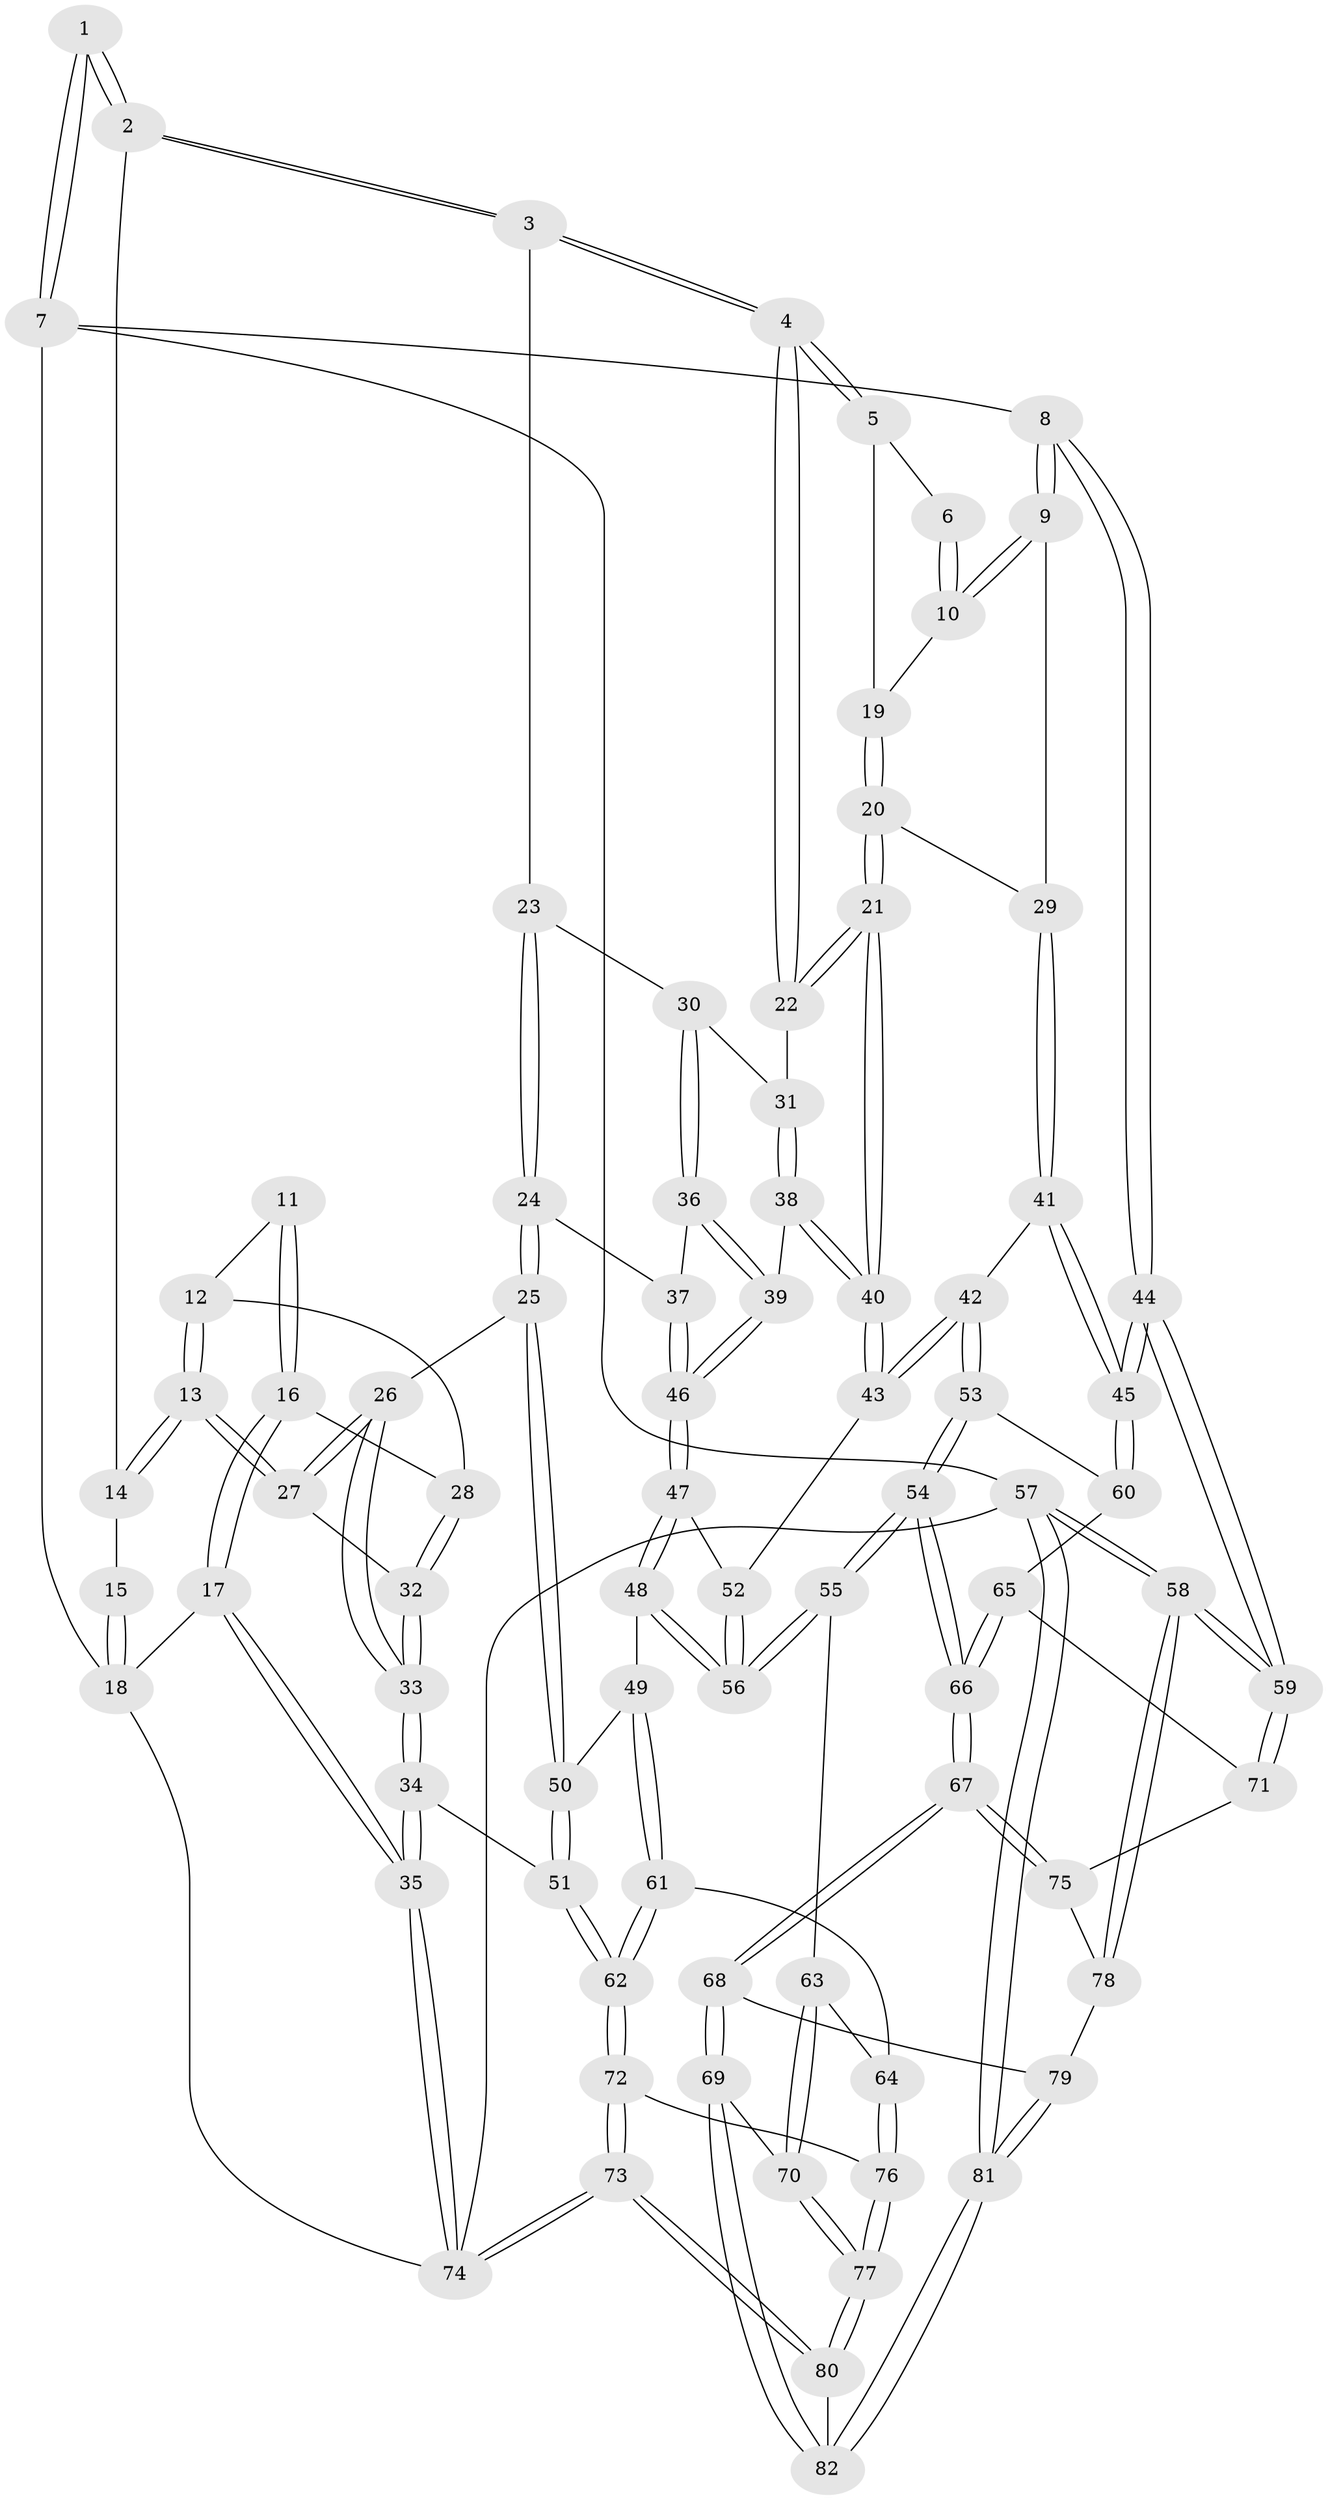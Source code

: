 // coarse degree distribution, {6: 0.19298245614035087, 5: 0.38596491228070173, 4: 0.2631578947368421, 2: 0.017543859649122806, 3: 0.14035087719298245}
// Generated by graph-tools (version 1.1) at 2025/21/03/04/25 18:21:15]
// undirected, 82 vertices, 202 edges
graph export_dot {
graph [start="1"]
  node [color=gray90,style=filled];
  1 [pos="+0.8399468616525968+0"];
  2 [pos="+0.39587788083412245+0"];
  3 [pos="+0.4219669626168088+0"];
  4 [pos="+0.6672359336634286+0.0856525807114482"];
  5 [pos="+0.7507793254443162+0.04136773714744397"];
  6 [pos="+0.8328814985523681+0"];
  7 [pos="+1+0"];
  8 [pos="+1+0.07792585875856915"];
  9 [pos="+0.9191162027469425+0.10932092437612567"];
  10 [pos="+0.8982056048270639+0.07240012441370322"];
  11 [pos="+0.07940068897438701+0.03794400225824243"];
  12 [pos="+0.1313737796913974+0.07823510160529491"];
  13 [pos="+0.22227718466531315+0.0628925524848205"];
  14 [pos="+0.3709055526256213+0"];
  15 [pos="+0+0"];
  16 [pos="+0+0.10252878495928303"];
  17 [pos="+0+0.10759771349511436"];
  18 [pos="+0+0"];
  19 [pos="+0.7753249572753089+0.07375385028023125"];
  20 [pos="+0.8034576197871369+0.17847859022464768"];
  21 [pos="+0.7063340353069897+0.22526689344096165"];
  22 [pos="+0.659419848975923+0.13316751928957762"];
  23 [pos="+0.4350365678050146+0"];
  24 [pos="+0.3374300577827282+0.22362421459365467"];
  25 [pos="+0.3138206069548339+0.22891629105316597"];
  26 [pos="+0.2672054430206433+0.1984043306846469"];
  27 [pos="+0.22542427496867526+0.12581989744766658"];
  28 [pos="+0.07470845056856086+0.12008727191111697"];
  29 [pos="+0.8675448176189182+0.1858810179274572"];
  30 [pos="+0.490447213212549+0.1057827757664444"];
  31 [pos="+0.556219965354509+0.14726015736061274"];
  32 [pos="+0.1102258657958468+0.20244237909284438"];
  33 [pos="+0.05301897578097748+0.35726480934344307"];
  34 [pos="+0+0.4421779560622173"];
  35 [pos="+0+0.43368226698732554"];
  36 [pos="+0.47281124507404565+0.15147787748352623"];
  37 [pos="+0.3687680713991248+0.2304876087667643"];
  38 [pos="+0.5654863343265821+0.22478124767186916"];
  39 [pos="+0.505715929626098+0.2782022308286726"];
  40 [pos="+0.6976014739798954+0.24918400533569718"];
  41 [pos="+0.8917526150775853+0.2340777518343549"];
  42 [pos="+0.7555970492616814+0.37710287687984223"];
  43 [pos="+0.6993290105687854+0.32854623981080017"];
  44 [pos="+1+0.4243775253808635"];
  45 [pos="+1+0.4245567523925635"];
  46 [pos="+0.48511292413273976+0.3297926365396828"];
  47 [pos="+0.48896421867228057+0.34846546436573844"];
  48 [pos="+0.4746104758368361+0.3843369955596906"];
  49 [pos="+0.41957248665486985+0.4204681348479083"];
  50 [pos="+0.2934224980198913+0.31428678904254953"];
  51 [pos="+0.07526865045559357+0.48050381848747437"];
  52 [pos="+0.6969965105486192+0.32943082575528987"];
  53 [pos="+0.785238770279437+0.4254624902987361"];
  54 [pos="+0.6655726326073702+0.5903155245025258"];
  55 [pos="+0.6113401556692099+0.5714968330365915"];
  56 [pos="+0.5796860586284438+0.491101870925594"];
  57 [pos="+1+1"];
  58 [pos="+1+0.8473345280191096"];
  59 [pos="+1+0.6170501250790735"];
  60 [pos="+0.9767820585863807+0.47218961608763504"];
  61 [pos="+0.3316209153376156+0.5578039970040617"];
  62 [pos="+0.15903932463086368+0.5557199048714876"];
  63 [pos="+0.5210424659222992+0.6060621834346798"];
  64 [pos="+0.3641507977637711+0.5865615242892522"];
  65 [pos="+0.8860887138368027+0.6113496570283425"];
  66 [pos="+0.7120565448909536+0.6709202935572227"];
  67 [pos="+0.7107277404296941+0.7199182962375951"];
  68 [pos="+0.6934457976207218+0.8151330929492333"];
  69 [pos="+0.680962255503839+0.8235448833576708"];
  70 [pos="+0.5170040558492374+0.9243080361571554"];
  71 [pos="+0.9101993973953788+0.6791828274922539"];
  72 [pos="+0.15592331200358917+0.7207081200520069"];
  73 [pos="+0.0713127736721289+1"];
  74 [pos="+0+1"];
  75 [pos="+0.92166346109758+0.7276252431001794"];
  76 [pos="+0.3990920234282473+0.7679061130206044"];
  77 [pos="+0.48068151695004624+0.9583903437630443"];
  78 [pos="+0.9445120863217515+0.7647783957532388"];
  79 [pos="+0.8134740259186894+0.8656369647271597"];
  80 [pos="+0.4344442793400576+1"];
  81 [pos="+1+1"];
  82 [pos="+0.8918778030423845+1"];
  1 -- 2;
  1 -- 2;
  1 -- 7;
  1 -- 7;
  2 -- 3;
  2 -- 3;
  2 -- 14;
  3 -- 4;
  3 -- 4;
  3 -- 23;
  4 -- 5;
  4 -- 5;
  4 -- 22;
  4 -- 22;
  5 -- 6;
  5 -- 19;
  6 -- 10;
  6 -- 10;
  7 -- 8;
  7 -- 18;
  7 -- 57;
  8 -- 9;
  8 -- 9;
  8 -- 44;
  8 -- 44;
  9 -- 10;
  9 -- 10;
  9 -- 29;
  10 -- 19;
  11 -- 12;
  11 -- 16;
  11 -- 16;
  12 -- 13;
  12 -- 13;
  12 -- 28;
  13 -- 14;
  13 -- 14;
  13 -- 27;
  13 -- 27;
  14 -- 15;
  15 -- 18;
  15 -- 18;
  16 -- 17;
  16 -- 17;
  16 -- 28;
  17 -- 18;
  17 -- 35;
  17 -- 35;
  18 -- 74;
  19 -- 20;
  19 -- 20;
  20 -- 21;
  20 -- 21;
  20 -- 29;
  21 -- 22;
  21 -- 22;
  21 -- 40;
  21 -- 40;
  22 -- 31;
  23 -- 24;
  23 -- 24;
  23 -- 30;
  24 -- 25;
  24 -- 25;
  24 -- 37;
  25 -- 26;
  25 -- 50;
  25 -- 50;
  26 -- 27;
  26 -- 27;
  26 -- 33;
  26 -- 33;
  27 -- 32;
  28 -- 32;
  28 -- 32;
  29 -- 41;
  29 -- 41;
  30 -- 31;
  30 -- 36;
  30 -- 36;
  31 -- 38;
  31 -- 38;
  32 -- 33;
  32 -- 33;
  33 -- 34;
  33 -- 34;
  34 -- 35;
  34 -- 35;
  34 -- 51;
  35 -- 74;
  35 -- 74;
  36 -- 37;
  36 -- 39;
  36 -- 39;
  37 -- 46;
  37 -- 46;
  38 -- 39;
  38 -- 40;
  38 -- 40;
  39 -- 46;
  39 -- 46;
  40 -- 43;
  40 -- 43;
  41 -- 42;
  41 -- 45;
  41 -- 45;
  42 -- 43;
  42 -- 43;
  42 -- 53;
  42 -- 53;
  43 -- 52;
  44 -- 45;
  44 -- 45;
  44 -- 59;
  44 -- 59;
  45 -- 60;
  45 -- 60;
  46 -- 47;
  46 -- 47;
  47 -- 48;
  47 -- 48;
  47 -- 52;
  48 -- 49;
  48 -- 56;
  48 -- 56;
  49 -- 50;
  49 -- 61;
  49 -- 61;
  50 -- 51;
  50 -- 51;
  51 -- 62;
  51 -- 62;
  52 -- 56;
  52 -- 56;
  53 -- 54;
  53 -- 54;
  53 -- 60;
  54 -- 55;
  54 -- 55;
  54 -- 66;
  54 -- 66;
  55 -- 56;
  55 -- 56;
  55 -- 63;
  57 -- 58;
  57 -- 58;
  57 -- 81;
  57 -- 81;
  57 -- 74;
  58 -- 59;
  58 -- 59;
  58 -- 78;
  58 -- 78;
  59 -- 71;
  59 -- 71;
  60 -- 65;
  61 -- 62;
  61 -- 62;
  61 -- 64;
  62 -- 72;
  62 -- 72;
  63 -- 64;
  63 -- 70;
  63 -- 70;
  64 -- 76;
  64 -- 76;
  65 -- 66;
  65 -- 66;
  65 -- 71;
  66 -- 67;
  66 -- 67;
  67 -- 68;
  67 -- 68;
  67 -- 75;
  67 -- 75;
  68 -- 69;
  68 -- 69;
  68 -- 79;
  69 -- 70;
  69 -- 82;
  69 -- 82;
  70 -- 77;
  70 -- 77;
  71 -- 75;
  72 -- 73;
  72 -- 73;
  72 -- 76;
  73 -- 74;
  73 -- 74;
  73 -- 80;
  73 -- 80;
  75 -- 78;
  76 -- 77;
  76 -- 77;
  77 -- 80;
  77 -- 80;
  78 -- 79;
  79 -- 81;
  79 -- 81;
  80 -- 82;
  81 -- 82;
  81 -- 82;
}
